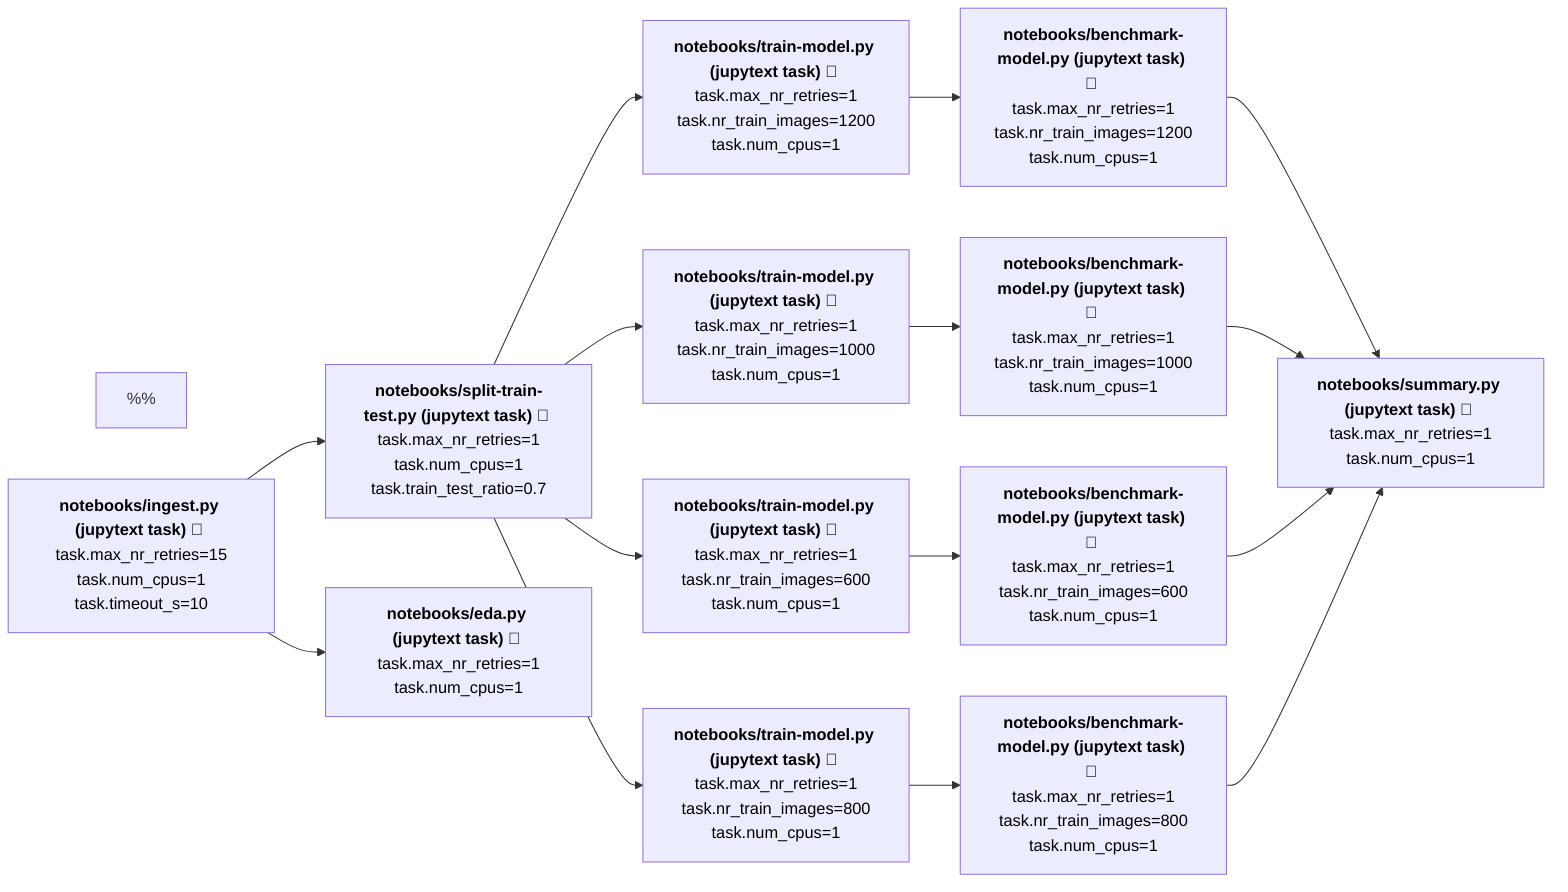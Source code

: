 graph LR
    %% Mermaid input file for drawing task dependencies 
    %% See https://mermaid-js.github.io/mermaid
    %%
    TASK_SPAN_ID_0x572c4546e5b02cb8["<a href='https://matiasdahl.github.io/dev-mnist-digits-demo-pipeline/#/experiments/ingest/runs/0x585a149f4ec70bb1' style='text-decoration: none; color: black;'><b>notebooks/ingest.py (jupytext task) 🔗</b> <br />task.max_nr_retries=15<br />task.num_cpus=1<br />task.timeout_s=10</a>"]
    TASK_SPAN_ID_0x1bfd37f675847dca["<a href='https://matiasdahl.github.io/dev-mnist-digits-demo-pipeline/#/experiments/split-train-test/runs/0x6f898fa36c43fdc8' style='text-decoration: none; color: black;'><b>notebooks/split-train-test.py (jupytext task) 🔗</b> <br />task.max_nr_retries=1<br />task.num_cpus=1<br />task.train_test_ratio=0.7</a>"]
    TASK_SPAN_ID_0x2f5cb5835f44f13d["<a href='https://matiasdahl.github.io/dev-mnist-digits-demo-pipeline/#/experiments/eda/runs/0xad99a8898090d987' style='text-decoration: none; color: black;'><b>notebooks/eda.py (jupytext task) 🔗</b> <br />task.max_nr_retries=1<br />task.num_cpus=1</a>"]
    TASK_SPAN_ID_0x5beaafa03e47af73["<a href='https://matiasdahl.github.io/dev-mnist-digits-demo-pipeline/#/experiments/train-model/runs/0x6f3ede21970a9098' style='text-decoration: none; color: black;'><b>notebooks/train-model.py (jupytext task) 🔗</b> <br />task.max_nr_retries=1<br />task.nr_train_images=600<br />task.num_cpus=1</a>"]
    TASK_SPAN_ID_0xbf6252f95c086df4["<a href='https://matiasdahl.github.io/dev-mnist-digits-demo-pipeline/#/experiments/train-model/runs/0x6107478d672d2fe8' style='text-decoration: none; color: black;'><b>notebooks/train-model.py (jupytext task) 🔗</b> <br />task.max_nr_retries=1<br />task.nr_train_images=1000<br />task.num_cpus=1</a>"]
    TASK_SPAN_ID_0xdb86eddc5b6a9819["<a href='https://matiasdahl.github.io/dev-mnist-digits-demo-pipeline/#/experiments/train-model/runs/0x7a2d23334a75a1f1' style='text-decoration: none; color: black;'><b>notebooks/train-model.py (jupytext task) 🔗</b> <br />task.max_nr_retries=1<br />task.nr_train_images=800<br />task.num_cpus=1</a>"]
    TASK_SPAN_ID_0x36bafb0c6d83067f["<a href='https://matiasdahl.github.io/dev-mnist-digits-demo-pipeline/#/experiments/train-model/runs/0x1d41dea2a108a774' style='text-decoration: none; color: black;'><b>notebooks/train-model.py (jupytext task) 🔗</b> <br />task.max_nr_retries=1<br />task.nr_train_images=1200<br />task.num_cpus=1</a>"]
    TASK_SPAN_ID_0xcac241ad1c29c4b2["<a href='https://matiasdahl.github.io/dev-mnist-digits-demo-pipeline/#/experiments/benchmark-model/runs/0xbd55bf644c210ea8' style='text-decoration: none; color: black;'><b>notebooks/benchmark-model.py (jupytext task) 🔗</b> <br />task.max_nr_retries=1<br />task.nr_train_images=600<br />task.num_cpus=1</a>"]
    TASK_SPAN_ID_0xa90d82238f7df3ba["<a href='https://matiasdahl.github.io/dev-mnist-digits-demo-pipeline/#/experiments/benchmark-model/runs/0x637143bf3c539ed3' style='text-decoration: none; color: black;'><b>notebooks/benchmark-model.py (jupytext task) 🔗</b> <br />task.max_nr_retries=1<br />task.nr_train_images=1000<br />task.num_cpus=1</a>"]
    TASK_SPAN_ID_0xcf5a07040abf875b["<a href='https://matiasdahl.github.io/dev-mnist-digits-demo-pipeline/#/experiments/benchmark-model/runs/0x859d1fe844676c76' style='text-decoration: none; color: black;'><b>notebooks/benchmark-model.py (jupytext task) 🔗</b> <br />task.max_nr_retries=1<br />task.nr_train_images=800<br />task.num_cpus=1</a>"]
    TASK_SPAN_ID_0xf15047f73b07b882["<a href='https://matiasdahl.github.io/dev-mnist-digits-demo-pipeline/#/experiments/benchmark-model/runs/0xa05b8df12c70c63e' style='text-decoration: none; color: black;'><b>notebooks/benchmark-model.py (jupytext task) 🔗</b> <br />task.max_nr_retries=1<br />task.nr_train_images=1200<br />task.num_cpus=1</a>"]
    TASK_SPAN_ID_0xd61755aff2ad076b["<a href='https://matiasdahl.github.io/dev-mnist-digits-demo-pipeline/#/experiments/summary/runs/0xa762a72dd2f288fd' style='text-decoration: none; color: black;'><b>notebooks/summary.py (jupytext task) 🔗</b> <br />task.max_nr_retries=1<br />task.num_cpus=1</a>"]
    TASK_SPAN_ID_0xf15047f73b07b882 --> TASK_SPAN_ID_0xd61755aff2ad076b
    TASK_SPAN_ID_0x1bfd37f675847dca --> TASK_SPAN_ID_0xdb86eddc5b6a9819
    TASK_SPAN_ID_0xa90d82238f7df3ba --> TASK_SPAN_ID_0xd61755aff2ad076b
    TASK_SPAN_ID_0x572c4546e5b02cb8 --> TASK_SPAN_ID_0x2f5cb5835f44f13d
    TASK_SPAN_ID_0xdb86eddc5b6a9819 --> TASK_SPAN_ID_0xcf5a07040abf875b
    TASK_SPAN_ID_0x1bfd37f675847dca --> TASK_SPAN_ID_0x36bafb0c6d83067f
    TASK_SPAN_ID_0xcac241ad1c29c4b2 --> TASK_SPAN_ID_0xd61755aff2ad076b
    TASK_SPAN_ID_0x572c4546e5b02cb8 --> TASK_SPAN_ID_0x1bfd37f675847dca
    TASK_SPAN_ID_0x36bafb0c6d83067f --> TASK_SPAN_ID_0xf15047f73b07b882
    TASK_SPAN_ID_0xcf5a07040abf875b --> TASK_SPAN_ID_0xd61755aff2ad076b
    TASK_SPAN_ID_0xbf6252f95c086df4 --> TASK_SPAN_ID_0xa90d82238f7df3ba
    TASK_SPAN_ID_0x1bfd37f675847dca --> TASK_SPAN_ID_0x5beaafa03e47af73
    TASK_SPAN_ID_0x5beaafa03e47af73 --> TASK_SPAN_ID_0xcac241ad1c29c4b2
    TASK_SPAN_ID_0x1bfd37f675847dca --> TASK_SPAN_ID_0xbf6252f95c086df4